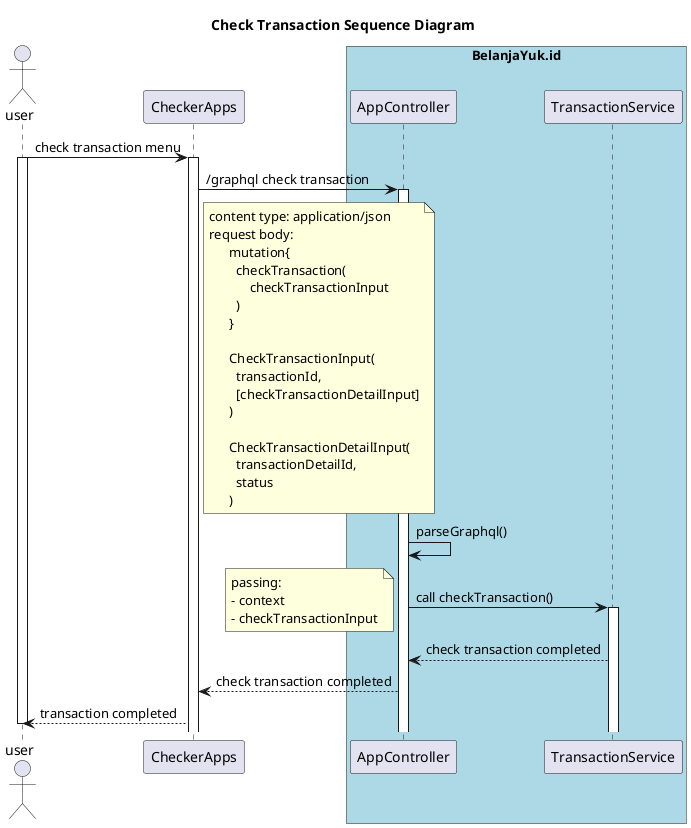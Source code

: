 @startuml
title: Check Transaction Sequence Diagram
actor user
participant CheckerApps
box "BelanjaYuk.id" #LightBlue
participant AppController
participant TransactionService
end box

user -> CheckerApps ++ : check transaction menu
activate user
CheckerApps -> AppController ++ : /graphql check transaction
    note right of CheckerApps
    content type: application/json
    request body:
          mutation{
            checkTransaction(
                checkTransactionInput
            )
          }

          CheckTransactionInput(
            transactionId,
            [checkTransactionDetailInput]
          )

          CheckTransactionDetailInput(
            transactionDetailId,
            status
          )
    end note
AppController -> AppController : parseGraphql()
AppController -> TransactionService ++ : call checkTransaction()
    note left
    passing:
    - context
    - checkTransactionInput
    end note
TransactionService --> AppController : check transaction completed
AppController --> CheckerApps : check transaction completed
CheckerApps --> user : transaction completed
deactivate user
@enduml